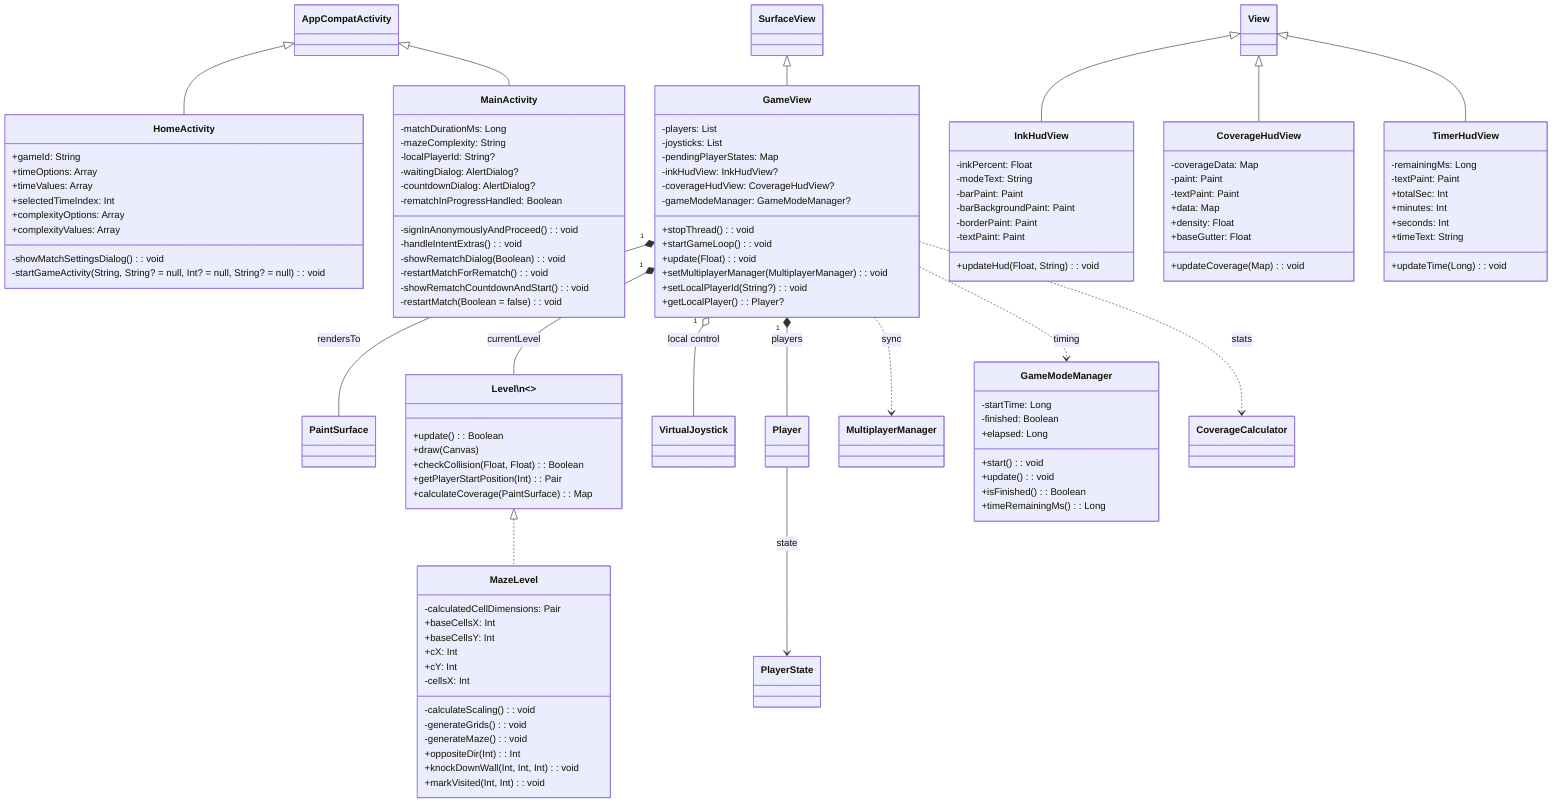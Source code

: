 classDiagram
%% Android framework roots
class AppCompatActivity
class SurfaceView
class View

%% Activities
AppCompatActivity <|-- HomeActivity
AppCompatActivity <|-- MainActivity

%% Core game view & loop
SurfaceView <|-- GameView
GameView "1" *-- PaintSurface : rendersTo
GameView "1" *-- Level : currentLevel
GameView "1" o-- VirtualJoystick : local control
GameView "1" *-- Player : players
GameView ..> MultiplayerManager : sync
GameView ..> GameModeManager : timing
GameView ..> CoverageCalculator : stats

%% Level abstraction
class Level["Level\n<<interface>>"]
Level <|.. MazeLevel

%% Player state sync
Player --> PlayerState : state

%% HUD overlays
View <|-- InkHudView
View <|-- CoverageHudView
View <|-- TimerHudView

%% Utility & managers


class TimerHudView {
    -remainingMs: Long
    -textPaint: Paint
    +totalSec: Int
    +minutes: Int
    +seconds: Int
    +timeText: String
    +updateTime(Long): void
}

class HomeActivity {
    +gameId: String
    +timeOptions: Array
    +timeValues: Array
    +selectedTimeIndex: Int
    +complexityOptions: Array
    +complexityValues: Array
    -showMatchSettingsDialog(): void
    -startGameActivity(String, String? = null, Int? = null, String? = null): void
}

class GameView {
    -players: List
    -joysticks: List
    -pendingPlayerStates: Map
    -inkHudView: InkHudView?
    -coverageHudView: CoverageHudView?
    -gameModeManager: GameModeManager?
    +stopThread(): void
    +startGameLoop(): void
    +update(Float): void
    +setMultiplayerManager(MultiplayerManager): void
    +setLocalPlayerId(String?): void
    +getLocalPlayer(): Player?
}

class InkHudView {
    -inkPercent: Float
    -modeText: String
    -barPaint: Paint
    -barBackgroundPaint: Paint
    -borderPaint: Paint
    -textPaint: Paint
    +updateHud(Float, String): void
}

class MainActivity {
    -matchDurationMs: Long
    -mazeComplexity: String
    -localPlayerId: String?
    -waitingDialog: AlertDialog?
    -countdownDialog: AlertDialog?
    -rematchInProgressHandled: Boolean
    -signInAnonymouslyAndProceed(): void
    -handleIntentExtras(): void
    -showRematchDialog(Boolean): void
    -restartMatchForRematch(): void
    -showRematchCountdownAndStart(): void
    -restartMatch(Boolean = false): void
}

class Level {
    +update(): Boolean
    +draw(Canvas)
    +checkCollision(Float, Float): Boolean
    +getPlayerStartPosition(Int): Pair<Float, Float>
    +calculateCoverage(PaintSurface): Map<Int, Float>
}

class MazeLevel {
    -calculatedCellDimensions: Pair<Int, Int>
    +baseCellsX: Int
    +baseCellsY: Int
    +cX: Int
    +cY: Int
    -cellsX: Int
    -calculateScaling(): void
    -generateGrids(): void
    -generateMaze(): void
    +oppositeDir(Int): Int
    +knockDownWall(Int, Int, Int): void
    +markVisited(Int, Int): void
}

class GameModeManager {
    -startTime: Long
    -finished: Boolean
    +elapsed: Long
    +start(): void
    +update(): void
    +isFinished(): Boolean
    +timeRemainingMs(): Long
}

class CoverageHudView {
    -coverageData: Map<Int, Float>
    -paint: Paint
    -textPaint: Paint
    +data: Map<Int, Float>
    +density: Float
    +baseGutter: Float
    +updateCoverage(Map<Int, Float>): void
}